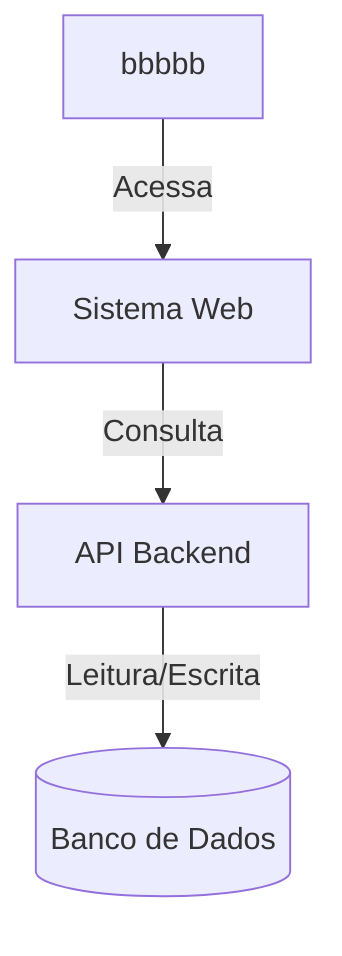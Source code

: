 graph TD
    A[bbbbb] -->|Acessa| B[Sistema Web]
    B -->|Consulta| C[API Backend]
    C -->|Leitura/Escrita| D[(Banco de Dados)]